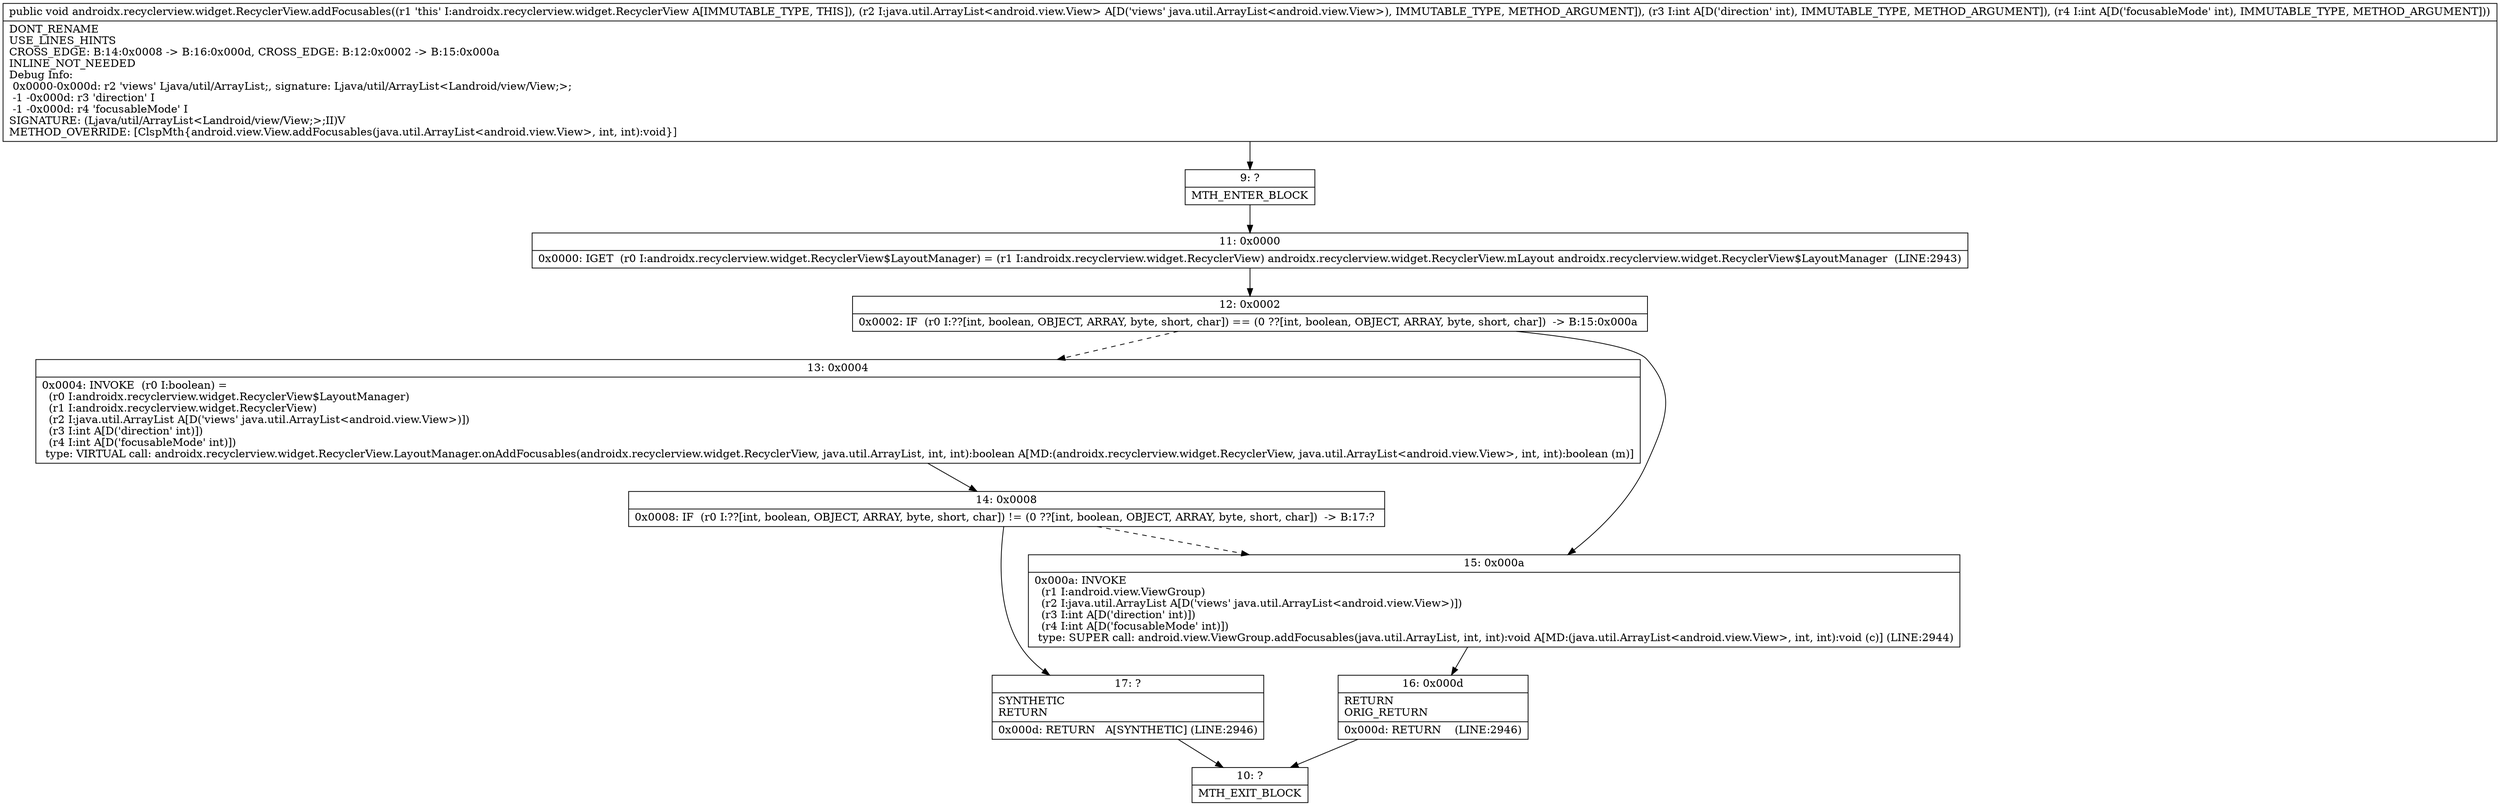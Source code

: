 digraph "CFG forandroidx.recyclerview.widget.RecyclerView.addFocusables(Ljava\/util\/ArrayList;II)V" {
Node_9 [shape=record,label="{9\:\ ?|MTH_ENTER_BLOCK\l}"];
Node_11 [shape=record,label="{11\:\ 0x0000|0x0000: IGET  (r0 I:androidx.recyclerview.widget.RecyclerView$LayoutManager) = (r1 I:androidx.recyclerview.widget.RecyclerView) androidx.recyclerview.widget.RecyclerView.mLayout androidx.recyclerview.widget.RecyclerView$LayoutManager  (LINE:2943)\l}"];
Node_12 [shape=record,label="{12\:\ 0x0002|0x0002: IF  (r0 I:??[int, boolean, OBJECT, ARRAY, byte, short, char]) == (0 ??[int, boolean, OBJECT, ARRAY, byte, short, char])  \-\> B:15:0x000a \l}"];
Node_13 [shape=record,label="{13\:\ 0x0004|0x0004: INVOKE  (r0 I:boolean) = \l  (r0 I:androidx.recyclerview.widget.RecyclerView$LayoutManager)\l  (r1 I:androidx.recyclerview.widget.RecyclerView)\l  (r2 I:java.util.ArrayList A[D('views' java.util.ArrayList\<android.view.View\>)])\l  (r3 I:int A[D('direction' int)])\l  (r4 I:int A[D('focusableMode' int)])\l type: VIRTUAL call: androidx.recyclerview.widget.RecyclerView.LayoutManager.onAddFocusables(androidx.recyclerview.widget.RecyclerView, java.util.ArrayList, int, int):boolean A[MD:(androidx.recyclerview.widget.RecyclerView, java.util.ArrayList\<android.view.View\>, int, int):boolean (m)]\l}"];
Node_14 [shape=record,label="{14\:\ 0x0008|0x0008: IF  (r0 I:??[int, boolean, OBJECT, ARRAY, byte, short, char]) != (0 ??[int, boolean, OBJECT, ARRAY, byte, short, char])  \-\> B:17:? \l}"];
Node_17 [shape=record,label="{17\:\ ?|SYNTHETIC\lRETURN\l|0x000d: RETURN   A[SYNTHETIC] (LINE:2946)\l}"];
Node_10 [shape=record,label="{10\:\ ?|MTH_EXIT_BLOCK\l}"];
Node_15 [shape=record,label="{15\:\ 0x000a|0x000a: INVOKE  \l  (r1 I:android.view.ViewGroup)\l  (r2 I:java.util.ArrayList A[D('views' java.util.ArrayList\<android.view.View\>)])\l  (r3 I:int A[D('direction' int)])\l  (r4 I:int A[D('focusableMode' int)])\l type: SUPER call: android.view.ViewGroup.addFocusables(java.util.ArrayList, int, int):void A[MD:(java.util.ArrayList\<android.view.View\>, int, int):void (c)] (LINE:2944)\l}"];
Node_16 [shape=record,label="{16\:\ 0x000d|RETURN\lORIG_RETURN\l|0x000d: RETURN    (LINE:2946)\l}"];
MethodNode[shape=record,label="{public void androidx.recyclerview.widget.RecyclerView.addFocusables((r1 'this' I:androidx.recyclerview.widget.RecyclerView A[IMMUTABLE_TYPE, THIS]), (r2 I:java.util.ArrayList\<android.view.View\> A[D('views' java.util.ArrayList\<android.view.View\>), IMMUTABLE_TYPE, METHOD_ARGUMENT]), (r3 I:int A[D('direction' int), IMMUTABLE_TYPE, METHOD_ARGUMENT]), (r4 I:int A[D('focusableMode' int), IMMUTABLE_TYPE, METHOD_ARGUMENT]))  | DONT_RENAME\lUSE_LINES_HINTS\lCROSS_EDGE: B:14:0x0008 \-\> B:16:0x000d, CROSS_EDGE: B:12:0x0002 \-\> B:15:0x000a\lINLINE_NOT_NEEDED\lDebug Info:\l  0x0000\-0x000d: r2 'views' Ljava\/util\/ArrayList;, signature: Ljava\/util\/ArrayList\<Landroid\/view\/View;\>;\l  \-1 \-0x000d: r3 'direction' I\l  \-1 \-0x000d: r4 'focusableMode' I\lSIGNATURE: (Ljava\/util\/ArrayList\<Landroid\/view\/View;\>;II)V\lMETHOD_OVERRIDE: [ClspMth\{android.view.View.addFocusables(java.util.ArrayList\<android.view.View\>, int, int):void\}]\l}"];
MethodNode -> Node_9;Node_9 -> Node_11;
Node_11 -> Node_12;
Node_12 -> Node_13[style=dashed];
Node_12 -> Node_15;
Node_13 -> Node_14;
Node_14 -> Node_15[style=dashed];
Node_14 -> Node_17;
Node_17 -> Node_10;
Node_15 -> Node_16;
Node_16 -> Node_10;
}

